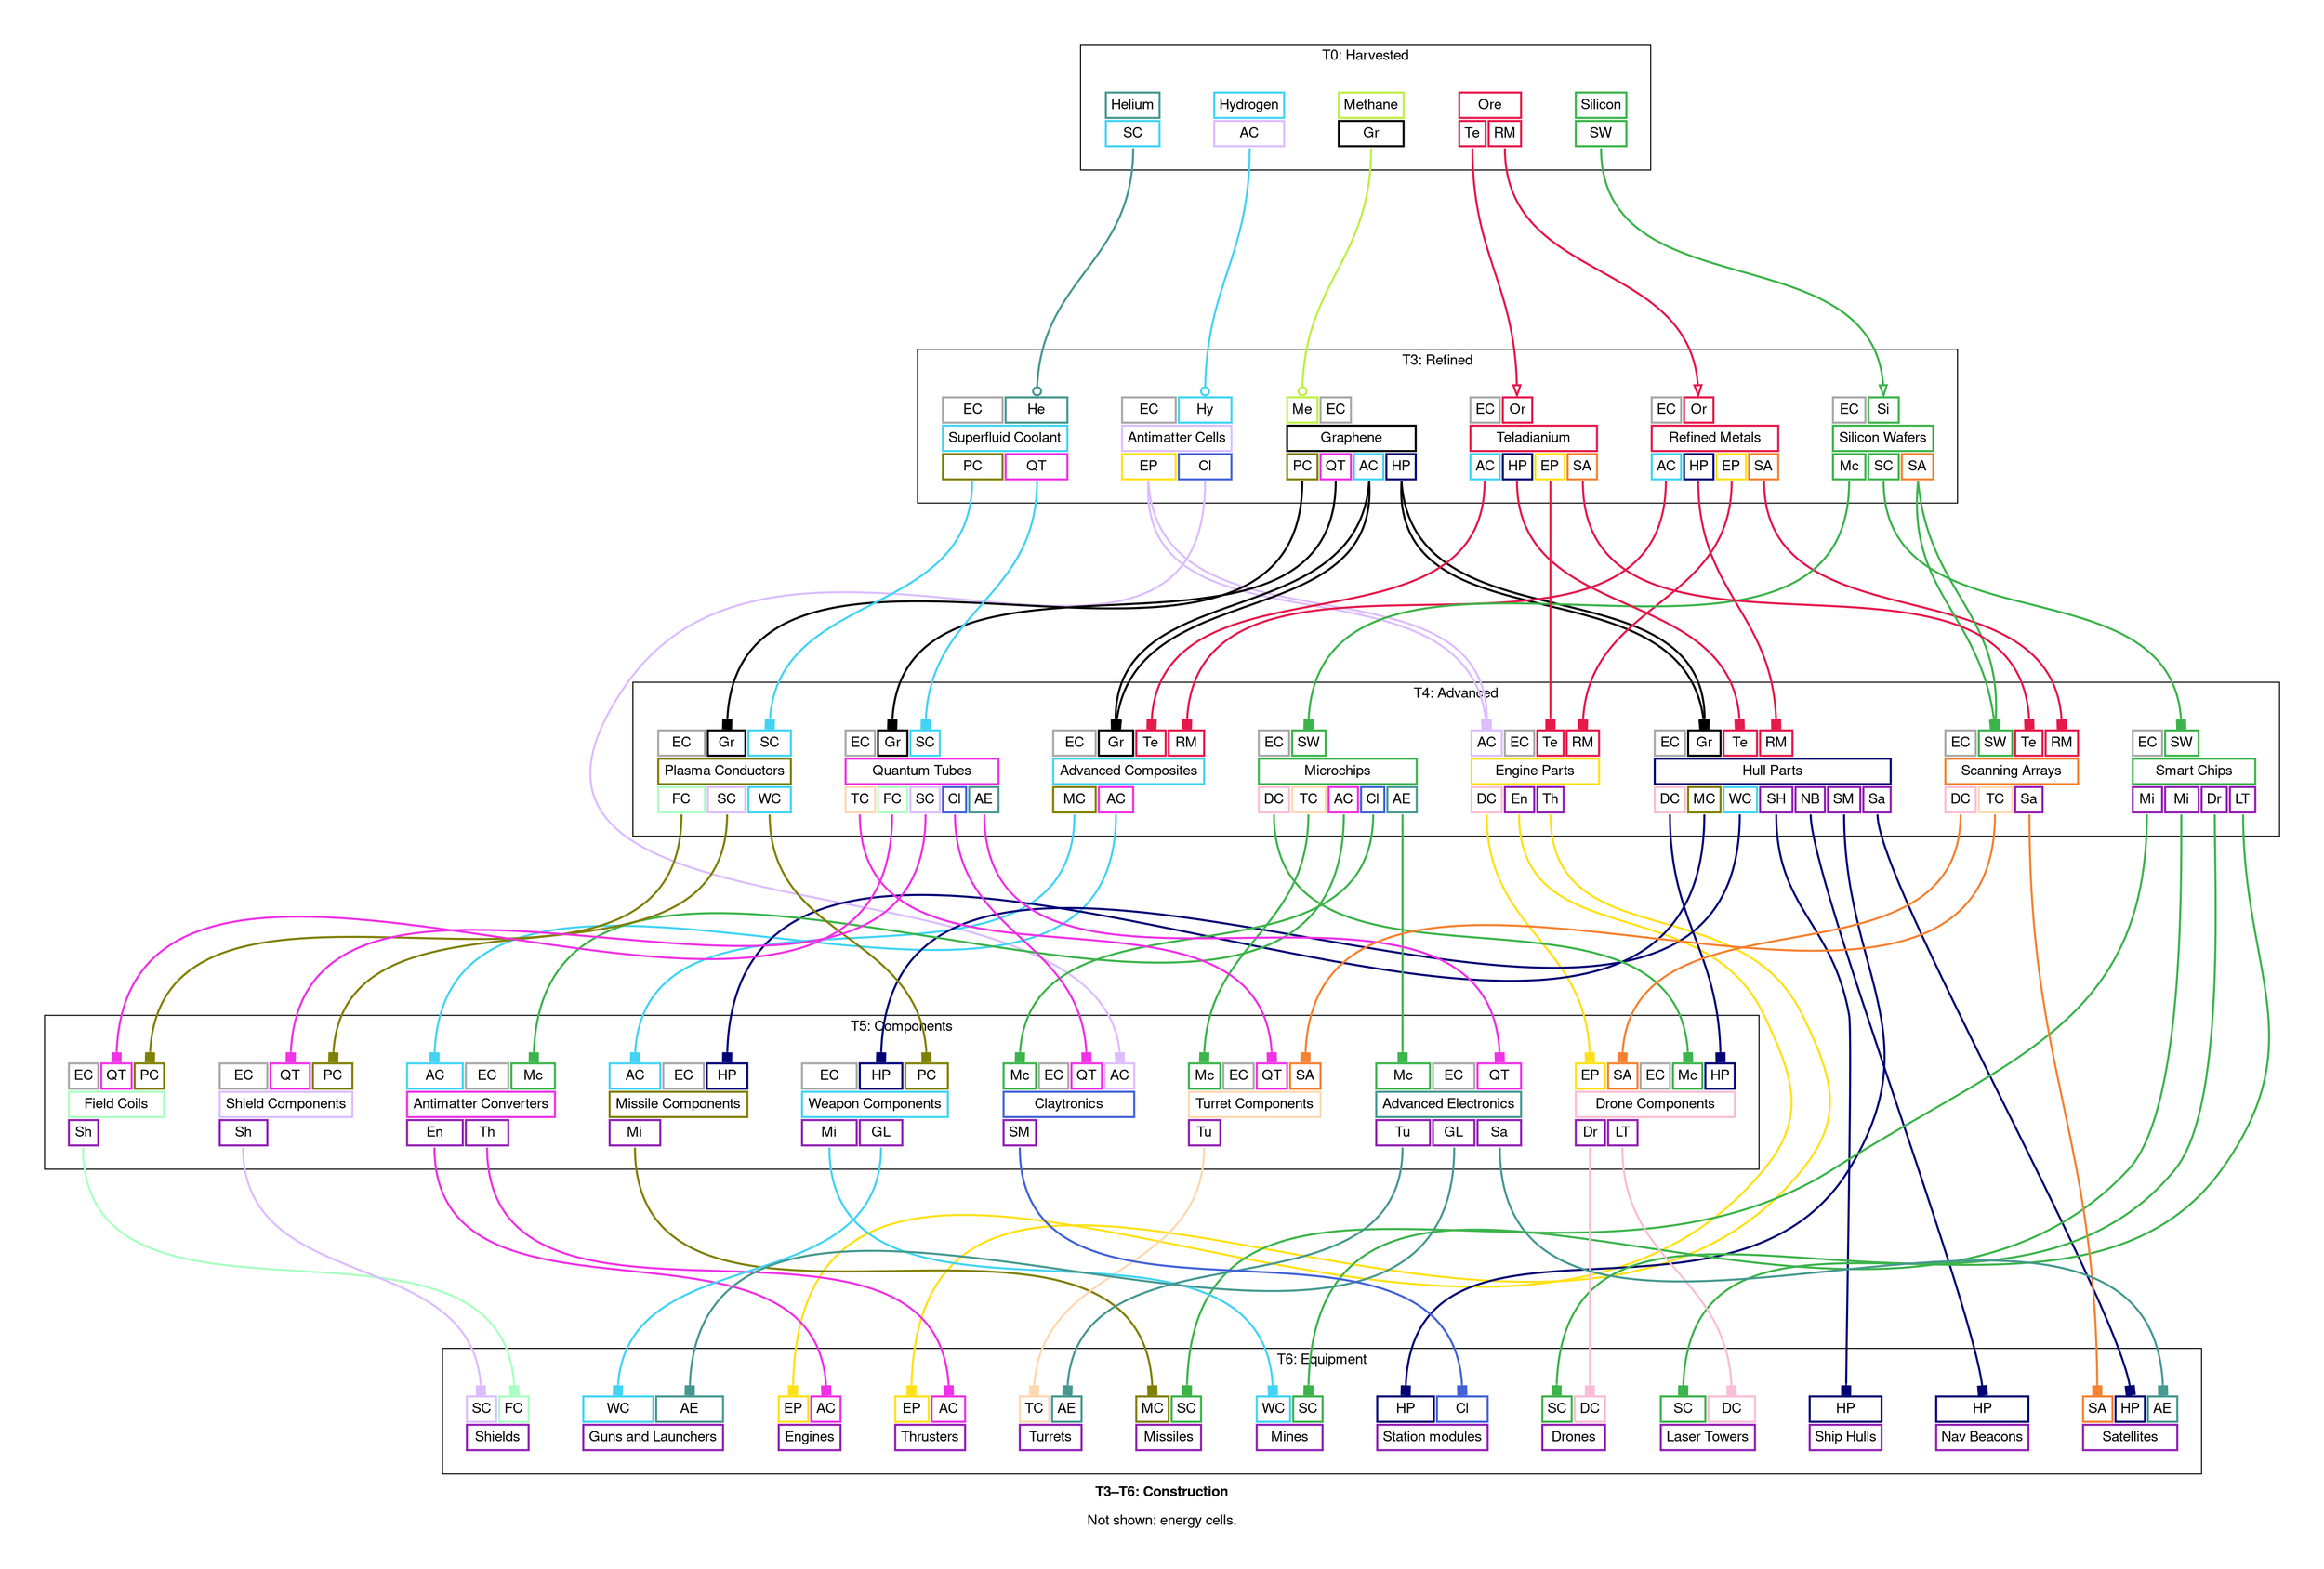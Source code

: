 digraph "X4 Economy" {
	edge [arrowType=normal]
	compound=true fontname="Helvetica,Arial,sans-serif"
	label=<<b>T3–T6: Construction</b><br/><br/>Not shown: energy cells.>
	graph [nodesep=0.3 pad=0.5 ranksep=3]
	node [color=slategray1 fontname="Helvetica,Arial,sans-serif" margin=0.2 penwidth=2.0 shape=plaintext]
	edge [arrowhead=normal arrowsize=1.0 fontname="Helvetica,Arial,sans-serif" headport=n penwidth=2.0 tailport=s]
	subgraph 0 {
		cluster=true label="T0: Harvested"
		helium [label=<<table border="0" cellborder="2" cellpadding="4" cellspacing="1" fixedsize="false" id="helium" port="output">
  
  <tr>
    <td align="text" bgcolor="white" color="#469990" colspan="1">Helium</td>
  </tr>
  
    <tr>
      
        <td align="text" bgcolor="white" color="#42d4f4" port="superfluid_coolant">SC</td>
      
    </tr>
  
</table>>]
		hydrogen [label=<<table border="0" cellborder="2" cellpadding="4" cellspacing="1" fixedsize="false" id="hydrogen" port="output">
  
  <tr>
    <td align="text" bgcolor="white" color="#42d4f4" colspan="1">Hydrogen</td>
  </tr>
  
    <tr>
      
        <td align="text" bgcolor="white" color="#dcbeff" port="antimatter_cells">AC</td>
      
    </tr>
  
</table>>]
		methane [label=<<table border="0" cellborder="2" cellpadding="4" cellspacing="1" fixedsize="false" id="methane" port="output">
  
  <tr>
    <td align="text" bgcolor="white" color="#bfef45" colspan="1">Methane</td>
  </tr>
  
    <tr>
      
        <td align="text" bgcolor="white" color="#000000" port="graphene">Gr</td>
      
    </tr>
  
</table>>]
		ore [label=<<table border="0" cellborder="2" cellpadding="4" cellspacing="1" fixedsize="false" id="ore" port="output">
  
  <tr>
    <td align="text" bgcolor="white" color="#e6194B" colspan="2">Ore</td>
  </tr>
  
    <tr>
      
        <td align="text" bgcolor="white" color="#e6194B" port="teladianium">Te</td>
      
        <td align="text" bgcolor="white" color="#e6194B" port="refined_metals">RM</td>
      
    </tr>
  
</table>>]
		silicon [label=<<table border="0" cellborder="2" cellpadding="4" cellspacing="1" fixedsize="false" id="silicon" port="output">
  
  <tr>
    <td align="text" bgcolor="white" color="#3cb44b" colspan="1">Silicon</td>
  </tr>
  
    <tr>
      
        <td align="text" bgcolor="white" color="#3cb44b" port="silicon_wafers">SW</td>
      
    </tr>
  
</table>>]
	}
	subgraph 3 {
		cluster=true label="T3: Refined"
		antimatter_cells [label=<<table border="0" cellborder="2" cellpadding="4" cellspacing="1" fixedsize="false" id="antimatter_cells" port="output">
  
    <tr>
      
        <td align="text" bgcolor="white" color="#a9a9a9" port="energy_cells">EC</td>
      
        <td align="text" bgcolor="white" color="#42d4f4" port="hydrogen">Hy</td>
      
    </tr>
  
  <tr>
    <td align="text" bgcolor="white" color="#dcbeff" colspan="2">Antimatter Cells</td>
  </tr>
  
    <tr>
      
        <td align="text" bgcolor="white" color="#ffe119" port="engine_parts">EP</td>
      
        <td align="text" bgcolor="white" color="#4363d8" port="claytronics">Cl</td>
      
    </tr>
  
</table>>]
		graphene [label=<<table border="0" cellborder="2" cellpadding="4" cellspacing="1" fixedsize="false" id="graphene" port="output">
  
    <tr>
      
        <td align="text" bgcolor="white" color="#bfef45" port="methane">Me</td>
      
        <td align="text" bgcolor="white" color="#a9a9a9" port="energy_cells">EC</td>
      
    </tr>
  
  <tr>
    <td align="text" bgcolor="white" color="#000000" colspan="4">Graphene</td>
  </tr>
  
    <tr>
      
        <td align="text" bgcolor="white" color="#808000" port="plasma_conductors">PC</td>
      
        <td align="text" bgcolor="white" color="#f032e6" port="quantum_tubes">QT</td>
      
        <td align="text" bgcolor="white" color="#42d4f4" port="advanced_composites">AC</td>
      
        <td align="text" bgcolor="white" color="#000075" port="hull_parts">HP</td>
      
    </tr>
  
</table>>]
		refined_metals [label=<<table border="0" cellborder="2" cellpadding="4" cellspacing="1" fixedsize="false" id="refined_metals" port="output">
  
    <tr>
      
        <td align="text" bgcolor="white" color="#a9a9a9" port="energy_cells">EC</td>
      
        <td align="text" bgcolor="white" color="#e6194B" port="ore">Or</td>
      
    </tr>
  
  <tr>
    <td align="text" bgcolor="white" color="#e6194B" colspan="4">Refined Metals</td>
  </tr>
  
    <tr>
      
        <td align="text" bgcolor="white" color="#42d4f4" port="advanced_composites">AC</td>
      
        <td align="text" bgcolor="white" color="#000075" port="hull_parts">HP</td>
      
        <td align="text" bgcolor="white" color="#ffe119" port="engine_parts">EP</td>
      
        <td align="text" bgcolor="white" color="#f58231" port="scanning_arrays">SA</td>
      
    </tr>
  
</table>>]
		silicon_wafers [label=<<table border="0" cellborder="2" cellpadding="4" cellspacing="1" fixedsize="false" id="silicon_wafers" port="output">
  
    <tr>
      
        <td align="text" bgcolor="white" color="#a9a9a9" port="energy_cells">EC</td>
      
        <td align="text" bgcolor="white" color="#3cb44b" port="silicon">Si</td>
      
    </tr>
  
  <tr>
    <td align="text" bgcolor="white" color="#3cb44b" colspan="3">Silicon Wafers</td>
  </tr>
  
    <tr>
      
        <td align="text" bgcolor="white" color="#3cb44b" port="microchips">Mc</td>
      
        <td align="text" bgcolor="white" color="#3cb44b" port="smart_chips">SC</td>
      
        <td align="text" bgcolor="white" color="#f58231" port="scanning_arrays">SA</td>
      
    </tr>
  
</table>>]
		superfluid_coolant [label=<<table border="0" cellborder="2" cellpadding="4" cellspacing="1" fixedsize="false" id="superfluid_coolant" port="output">
  
    <tr>
      
        <td align="text" bgcolor="white" color="#a9a9a9" port="energy_cells">EC</td>
      
        <td align="text" bgcolor="white" color="#469990" port="helium">He</td>
      
    </tr>
  
  <tr>
    <td align="text" bgcolor="white" color="#42d4f4" colspan="2">Superfluid Coolant</td>
  </tr>
  
    <tr>
      
        <td align="text" bgcolor="white" color="#808000" port="plasma_conductors">PC</td>
      
        <td align="text" bgcolor="white" color="#f032e6" port="quantum_tubes">QT</td>
      
    </tr>
  
</table>>]
		teladianium [label=<<table border="0" cellborder="2" cellpadding="4" cellspacing="1" fixedsize="false" id="teladianium" port="output">
  
    <tr>
      
        <td align="text" bgcolor="white" color="#a9a9a9" port="energy_cells">EC</td>
      
        <td align="text" bgcolor="white" color="#e6194B" port="ore">Or</td>
      
    </tr>
  
  <tr>
    <td align="text" bgcolor="white" color="#e6194B" colspan="4">Teladianium</td>
  </tr>
  
    <tr>
      
        <td align="text" bgcolor="white" color="#42d4f4" port="advanced_composites">AC</td>
      
        <td align="text" bgcolor="white" color="#000075" port="hull_parts">HP</td>
      
        <td align="text" bgcolor="white" color="#ffe119" port="engine_parts">EP</td>
      
        <td align="text" bgcolor="white" color="#f58231" port="scanning_arrays">SA</td>
      
    </tr>
  
</table>>]
	}
	subgraph 4 {
		cluster=true label="T4: Advanced"
		advanced_composites [label=<<table border="0" cellborder="2" cellpadding="4" cellspacing="1" fixedsize="false" id="advanced_composites" port="output">
  
    <tr>
      
        <td align="text" bgcolor="white" color="#a9a9a9" port="energy_cells">EC</td>
      
        <td align="text" bgcolor="white" color="#000000" port="graphene">Gr</td>
      
        <td align="text" bgcolor="white" color="#e6194B" port="teladianium">Te</td>
      
        <td align="text" bgcolor="white" color="#e6194B" port="refined_metals">RM</td>
      
    </tr>
  
  <tr>
    <td align="text" bgcolor="white" color="#42d4f4" colspan="4">Advanced Composites</td>
  </tr>
  
    <tr>
      
        <td align="text" bgcolor="white" color="#808000" port="missile_components">MC</td>
      
        <td align="text" bgcolor="white" color="#f032e6" port="antimatter_converters">AC</td>
      
    </tr>
  
</table>>]
		engine_parts [label=<<table border="0" cellborder="2" cellpadding="4" cellspacing="1" fixedsize="false" id="engine_parts" port="output">
  
    <tr>
      
        <td align="text" bgcolor="white" color="#dcbeff" port="antimatter_cells">AC</td>
      
        <td align="text" bgcolor="white" color="#a9a9a9" port="energy_cells">EC</td>
      
        <td align="text" bgcolor="white" color="#e6194B" port="teladianium">Te</td>
      
        <td align="text" bgcolor="white" color="#e6194B" port="refined_metals">RM</td>
      
    </tr>
  
  <tr>
    <td align="text" bgcolor="white" color="#ffe119" colspan="4">Engine Parts</td>
  </tr>
  
    <tr>
      
        <td align="text" bgcolor="white" color="#fabed4" port="drone_components">DC</td>
      
        <td align="text" bgcolor="white" color="#911eb4" port="engines">En</td>
      
        <td align="text" bgcolor="white" color="#911eb4" port="thrusters">Th</td>
      
    </tr>
  
</table>>]
		hull_parts [label=<<table border="0" cellborder="2" cellpadding="4" cellspacing="1" fixedsize="false" id="hull_parts" port="output">
  
    <tr>
      
        <td align="text" bgcolor="white" color="#a9a9a9" port="energy_cells">EC</td>
      
        <td align="text" bgcolor="white" color="#000000" port="graphene">Gr</td>
      
        <td align="text" bgcolor="white" color="#e6194B" port="teladianium">Te</td>
      
        <td align="text" bgcolor="white" color="#e6194B" port="refined_metals">RM</td>
      
    </tr>
  
  <tr>
    <td align="text" bgcolor="white" color="#000075" colspan="7">Hull Parts</td>
  </tr>
  
    <tr>
      
        <td align="text" bgcolor="white" color="#fabed4" port="drone_components">DC</td>
      
        <td align="text" bgcolor="white" color="#808000" port="missile_components">MC</td>
      
        <td align="text" bgcolor="white" color="#42d4f4" port="weapon_components">WC</td>
      
        <td align="text" bgcolor="white" color="#911eb4" port="ship_hulls">SH</td>
      
        <td align="text" bgcolor="white" color="#911eb4" port="nav_beacons">NB</td>
      
        <td align="text" bgcolor="white" color="#911eb4" port="station_modules">SM</td>
      
        <td align="text" bgcolor="white" color="#911eb4" port="satellites">Sa</td>
      
    </tr>
  
</table>>]
		microchips [label=<<table border="0" cellborder="2" cellpadding="4" cellspacing="1" fixedsize="false" id="microchips" port="output">
  
    <tr>
      
        <td align="text" bgcolor="white" color="#a9a9a9" port="energy_cells">EC</td>
      
        <td align="text" bgcolor="white" color="#3cb44b" port="silicon_wafers">SW</td>
      
    </tr>
  
  <tr>
    <td align="text" bgcolor="white" color="#3cb44b" colspan="5">Microchips</td>
  </tr>
  
    <tr>
      
        <td align="text" bgcolor="white" color="#fabed4" port="drone_components">DC</td>
      
        <td align="text" bgcolor="white" color="#ffd8b1" port="turret_components">TC</td>
      
        <td align="text" bgcolor="white" color="#f032e6" port="antimatter_converters">AC</td>
      
        <td align="text" bgcolor="white" color="#4363d8" port="claytronics">Cl</td>
      
        <td align="text" bgcolor="white" color="#469990" port="advanced_electronics">AE</td>
      
    </tr>
  
</table>>]
		plasma_conductors [label=<<table border="0" cellborder="2" cellpadding="4" cellspacing="1" fixedsize="false" id="plasma_conductors" port="output">
  
    <tr>
      
        <td align="text" bgcolor="white" color="#a9a9a9" port="energy_cells">EC</td>
      
        <td align="text" bgcolor="white" color="#000000" port="graphene">Gr</td>
      
        <td align="text" bgcolor="white" color="#42d4f4" port="superfluid_coolant">SC</td>
      
    </tr>
  
  <tr>
    <td align="text" bgcolor="white" color="#808000" colspan="3">Plasma Conductors</td>
  </tr>
  
    <tr>
      
        <td align="text" bgcolor="white" color="#aaffc3" port="field_coils">FC</td>
      
        <td align="text" bgcolor="white" color="#dcbeff" port="shield_components">SC</td>
      
        <td align="text" bgcolor="white" color="#42d4f4" port="weapon_components">WC</td>
      
    </tr>
  
</table>>]
		quantum_tubes [label=<<table border="0" cellborder="2" cellpadding="4" cellspacing="1" fixedsize="false" id="quantum_tubes" port="output">
  
    <tr>
      
        <td align="text" bgcolor="white" color="#a9a9a9" port="energy_cells">EC</td>
      
        <td align="text" bgcolor="white" color="#000000" port="graphene">Gr</td>
      
        <td align="text" bgcolor="white" color="#42d4f4" port="superfluid_coolant">SC</td>
      
    </tr>
  
  <tr>
    <td align="text" bgcolor="white" color="#f032e6" colspan="5">Quantum Tubes</td>
  </tr>
  
    <tr>
      
        <td align="text" bgcolor="white" color="#ffd8b1" port="turret_components">TC</td>
      
        <td align="text" bgcolor="white" color="#aaffc3" port="field_coils">FC</td>
      
        <td align="text" bgcolor="white" color="#dcbeff" port="shield_components">SC</td>
      
        <td align="text" bgcolor="white" color="#4363d8" port="claytronics">Cl</td>
      
        <td align="text" bgcolor="white" color="#469990" port="advanced_electronics">AE</td>
      
    </tr>
  
</table>>]
		smart_chips [label=<<table border="0" cellborder="2" cellpadding="4" cellspacing="1" fixedsize="false" id="smart_chips" port="output">
  
    <tr>
      
        <td align="text" bgcolor="white" color="#a9a9a9" port="energy_cells">EC</td>
      
        <td align="text" bgcolor="white" color="#3cb44b" port="silicon_wafers">SW</td>
      
    </tr>
  
  <tr>
    <td align="text" bgcolor="white" color="#3cb44b" colspan="4">Smart Chips</td>
  </tr>
  
    <tr>
      
        <td align="text" bgcolor="white" color="#911eb4" port="missiles">Mi</td>
      
        <td align="text" bgcolor="white" color="#911eb4" port="mines">Mi</td>
      
        <td align="text" bgcolor="white" color="#911eb4" port="drones">Dr</td>
      
        <td align="text" bgcolor="white" color="#911eb4" port="laser_towers">LT</td>
      
    </tr>
  
</table>>]
	}
	subgraph 5 {
		cluster=true label="T5: Components"
		antimatter_converters [label=<<table border="0" cellborder="2" cellpadding="4" cellspacing="1" fixedsize="false" id="antimatter_converters" port="output">
  
    <tr>
      
        <td align="text" bgcolor="white" color="#42d4f4" port="advanced_composites">AC</td>
      
        <td align="text" bgcolor="white" color="#a9a9a9" port="energy_cells">EC</td>
      
        <td align="text" bgcolor="white" color="#3cb44b" port="microchips">Mc</td>
      
    </tr>
  
  <tr>
    <td align="text" bgcolor="white" color="#f032e6" colspan="3">Antimatter Converters</td>
  </tr>
  
    <tr>
      
        <td align="text" bgcolor="white" color="#911eb4" port="engines">En</td>
      
        <td align="text" bgcolor="white" color="#911eb4" port="thrusters">Th</td>
      
    </tr>
  
</table>>]
		drone_components [label=<<table border="0" cellborder="2" cellpadding="4" cellspacing="1" fixedsize="false" id="drone_components" port="output">
  
    <tr>
      
        <td align="text" bgcolor="white" color="#ffe119" port="engine_parts">EP</td>
      
        <td align="text" bgcolor="white" color="#f58231" port="scanning_arrays">SA</td>
      
        <td align="text" bgcolor="white" color="#a9a9a9" port="energy_cells">EC</td>
      
        <td align="text" bgcolor="white" color="#3cb44b" port="microchips">Mc</td>
      
        <td align="text" bgcolor="white" color="#000075" port="hull_parts">HP</td>
      
    </tr>
  
  <tr>
    <td align="text" bgcolor="white" color="#fabed4" colspan="5">Drone Components</td>
  </tr>
  
    <tr>
      
        <td align="text" bgcolor="white" color="#911eb4" port="drones">Dr</td>
      
        <td align="text" bgcolor="white" color="#911eb4" port="laser_towers">LT</td>
      
    </tr>
  
</table>>]
		field_coils [label=<<table border="0" cellborder="2" cellpadding="4" cellspacing="1" fixedsize="false" id="field_coils" port="output">
  
    <tr>
      
        <td align="text" bgcolor="white" color="#a9a9a9" port="energy_cells">EC</td>
      
        <td align="text" bgcolor="white" color="#f032e6" port="quantum_tubes">QT</td>
      
        <td align="text" bgcolor="white" color="#808000" port="plasma_conductors">PC</td>
      
    </tr>
  
  <tr>
    <td align="text" bgcolor="white" color="#aaffc3" colspan="3">Field Coils</td>
  </tr>
  
    <tr>
      
        <td align="text" bgcolor="white" color="#911eb4" port="shields">Sh</td>
      
    </tr>
  
</table>>]
		missile_components [label=<<table border="0" cellborder="2" cellpadding="4" cellspacing="1" fixedsize="false" id="missile_components" port="output">
  
    <tr>
      
        <td align="text" bgcolor="white" color="#42d4f4" port="advanced_composites">AC</td>
      
        <td align="text" bgcolor="white" color="#a9a9a9" port="energy_cells">EC</td>
      
        <td align="text" bgcolor="white" color="#000075" port="hull_parts">HP</td>
      
    </tr>
  
  <tr>
    <td align="text" bgcolor="white" color="#808000" colspan="3">Missile Components</td>
  </tr>
  
    <tr>
      
        <td align="text" bgcolor="white" color="#911eb4" port="missiles">Mi</td>
      
    </tr>
  
</table>>]
		shield_components [label=<<table border="0" cellborder="2" cellpadding="4" cellspacing="1" fixedsize="false" id="shield_components" port="output">
  
    <tr>
      
        <td align="text" bgcolor="white" color="#a9a9a9" port="energy_cells">EC</td>
      
        <td align="text" bgcolor="white" color="#f032e6" port="quantum_tubes">QT</td>
      
        <td align="text" bgcolor="white" color="#808000" port="plasma_conductors">PC</td>
      
    </tr>
  
  <tr>
    <td align="text" bgcolor="white" color="#dcbeff" colspan="3">Shield Components</td>
  </tr>
  
    <tr>
      
        <td align="text" bgcolor="white" color="#911eb4" port="shields">Sh</td>
      
    </tr>
  
</table>>]
		turret_components [label=<<table border="0" cellborder="2" cellpadding="4" cellspacing="1" fixedsize="false" id="turret_components" port="output">
  
    <tr>
      
        <td align="text" bgcolor="white" color="#3cb44b" port="microchips">Mc</td>
      
        <td align="text" bgcolor="white" color="#a9a9a9" port="energy_cells">EC</td>
      
        <td align="text" bgcolor="white" color="#f032e6" port="quantum_tubes">QT</td>
      
        <td align="text" bgcolor="white" color="#f58231" port="scanning_arrays">SA</td>
      
    </tr>
  
  <tr>
    <td align="text" bgcolor="white" color="#ffd8b1" colspan="4">Turret Components</td>
  </tr>
  
    <tr>
      
        <td align="text" bgcolor="white" color="#911eb4" port="turrets">Tu</td>
      
    </tr>
  
</table>>]
		weapon_components [label=<<table border="0" cellborder="2" cellpadding="4" cellspacing="1" fixedsize="false" id="weapon_components" port="output">
  
    <tr>
      
        <td align="text" bgcolor="white" color="#a9a9a9" port="energy_cells">EC</td>
      
        <td align="text" bgcolor="white" color="#000075" port="hull_parts">HP</td>
      
        <td align="text" bgcolor="white" color="#808000" port="plasma_conductors">PC</td>
      
    </tr>
  
  <tr>
    <td align="text" bgcolor="white" color="#42d4f4" colspan="3">Weapon Components</td>
  </tr>
  
    <tr>
      
        <td align="text" bgcolor="white" color="#911eb4" port="mines">Mi</td>
      
        <td align="text" bgcolor="white" color="#911eb4" port="guns_and_launchers">GL</td>
      
    </tr>
  
</table>>]
	}
	subgraph 4 {
		cluster=true label="T4: Advanced"
		scanning_arrays [label=<<table border="0" cellborder="2" cellpadding="4" cellspacing="1" fixedsize="false" id="scanning_arrays" port="output">
  
    <tr>
      
        <td align="text" bgcolor="white" color="#a9a9a9" port="energy_cells">EC</td>
      
        <td align="text" bgcolor="white" color="#3cb44b" port="silicon_wafers">SW</td>
      
        <td align="text" bgcolor="white" color="#e6194B" port="teladianium">Te</td>
      
        <td align="text" bgcolor="white" color="#e6194B" port="refined_metals">RM</td>
      
    </tr>
  
  <tr>
    <td align="text" bgcolor="white" color="#f58231" colspan="4">Scanning Arrays</td>
  </tr>
  
    <tr>
      
        <td align="text" bgcolor="white" color="#fabed4" port="drone_components">DC</td>
      
        <td align="text" bgcolor="white" color="#ffd8b1" port="turret_components">TC</td>
      
        <td align="text" bgcolor="white" color="#911eb4" port="satellites">Sa</td>
      
    </tr>
  
</table>>]
	}
	subgraph 5 {
		cluster=true label="T5: Components"
		advanced_electronics [label=<<table border="0" cellborder="2" cellpadding="4" cellspacing="1" fixedsize="false" id="advanced_electronics" port="output">
  
    <tr>
      
        <td align="text" bgcolor="white" color="#3cb44b" port="microchips">Mc</td>
      
        <td align="text" bgcolor="white" color="#a9a9a9" port="energy_cells">EC</td>
      
        <td align="text" bgcolor="white" color="#f032e6" port="quantum_tubes">QT</td>
      
    </tr>
  
  <tr>
    <td align="text" bgcolor="white" color="#469990" colspan="3">Advanced Electronics</td>
  </tr>
  
    <tr>
      
        <td align="text" bgcolor="white" color="#911eb4" port="turrets">Tu</td>
      
        <td align="text" bgcolor="white" color="#911eb4" port="guns_and_launchers">GL</td>
      
        <td align="text" bgcolor="white" color="#911eb4" port="satellites">Sa</td>
      
    </tr>
  
</table>>]
		claytronics [label=<<table border="0" cellborder="2" cellpadding="4" cellspacing="1" fixedsize="false" id="claytronics" port="output">
  
    <tr>
      
        <td align="text" bgcolor="white" color="#3cb44b" port="microchips">Mc</td>
      
        <td align="text" bgcolor="white" color="#a9a9a9" port="energy_cells">EC</td>
      
        <td align="text" bgcolor="white" color="#f032e6" port="quantum_tubes">QT</td>
      
        <td align="text" bgcolor="white" color="#dcbeff" port="antimatter_cells">AC</td>
      
    </tr>
  
  <tr>
    <td align="text" bgcolor="white" color="#4363d8" colspan="4">Claytronics</td>
  </tr>
  
    <tr>
      
        <td align="text" bgcolor="white" color="#911eb4" port="station_modules">SM</td>
      
    </tr>
  
</table>>]
	}
	subgraph 6 {
		cluster=true label="T6: Equipment"
		drones [label=<<table border="0" cellborder="2" cellpadding="4" cellspacing="1" fixedsize="false" id="drones" port="output">
  
    <tr>
      
        <td align="text" bgcolor="white" color="#3cb44b" port="smart_chips">SC</td>
      
        <td align="text" bgcolor="white" color="#fabed4" port="drone_components">DC</td>
      
    </tr>
  
  <tr>
    <td align="text" bgcolor="white" color="#911eb4" colspan="2">Drones</td>
  </tr>
  
</table>>]
		engines [label=<<table border="0" cellborder="2" cellpadding="4" cellspacing="1" fixedsize="false" id="engines" port="output">
  
    <tr>
      
        <td align="text" bgcolor="white" color="#ffe119" port="engine_parts">EP</td>
      
        <td align="text" bgcolor="white" color="#f032e6" port="antimatter_converters">AC</td>
      
    </tr>
  
  <tr>
    <td align="text" bgcolor="white" color="#911eb4" colspan="2">Engines</td>
  </tr>
  
</table>>]
		guns_and_launchers [label=<<table border="0" cellborder="2" cellpadding="4" cellspacing="1" fixedsize="false" id="guns_and_launchers" port="output">
  
    <tr>
      
        <td align="text" bgcolor="white" color="#42d4f4" port="weapon_components">WC</td>
      
        <td align="text" bgcolor="white" color="#469990" port="advanced_electronics">AE</td>
      
    </tr>
  
  <tr>
    <td align="text" bgcolor="white" color="#911eb4" colspan="2">Guns and Launchers</td>
  </tr>
  
</table>>]
		laser_towers [label=<<table border="0" cellborder="2" cellpadding="4" cellspacing="1" fixedsize="false" id="laser_towers" port="output">
  
    <tr>
      
        <td align="text" bgcolor="white" color="#3cb44b" port="smart_chips">SC</td>
      
        <td align="text" bgcolor="white" color="#fabed4" port="drone_components">DC</td>
      
    </tr>
  
  <tr>
    <td align="text" bgcolor="white" color="#911eb4" colspan="2">Laser Towers</td>
  </tr>
  
</table>>]
		mines [label=<<table border="0" cellborder="2" cellpadding="4" cellspacing="1" fixedsize="false" id="mines" port="output">
  
    <tr>
      
        <td align="text" bgcolor="white" color="#42d4f4" port="weapon_components">WC</td>
      
        <td align="text" bgcolor="white" color="#3cb44b" port="smart_chips">SC</td>
      
    </tr>
  
  <tr>
    <td align="text" bgcolor="white" color="#911eb4" colspan="2">Mines</td>
  </tr>
  
</table>>]
		missiles [label=<<table border="0" cellborder="2" cellpadding="4" cellspacing="1" fixedsize="false" id="missiles" port="output">
  
    <tr>
      
        <td align="text" bgcolor="white" color="#808000" port="missile_components">MC</td>
      
        <td align="text" bgcolor="white" color="#3cb44b" port="smart_chips">SC</td>
      
    </tr>
  
  <tr>
    <td align="text" bgcolor="white" color="#911eb4" colspan="2">Missiles</td>
  </tr>
  
</table>>]
		nav_beacons [label=<<table border="0" cellborder="2" cellpadding="4" cellspacing="1" fixedsize="false" id="nav_beacons" port="output">
  
    <tr>
      
        <td align="text" bgcolor="white" color="#000075" port="hull_parts">HP</td>
      
    </tr>
  
  <tr>
    <td align="text" bgcolor="white" color="#911eb4" colspan="1">Nav Beacons</td>
  </tr>
  
</table>>]
		satellites [label=<<table border="0" cellborder="2" cellpadding="4" cellspacing="1" fixedsize="false" id="satellites" port="output">
  
    <tr>
      
        <td align="text" bgcolor="white" color="#f58231" port="scanning_arrays">SA</td>
      
        <td align="text" bgcolor="white" color="#000075" port="hull_parts">HP</td>
      
        <td align="text" bgcolor="white" color="#469990" port="advanced_electronics">AE</td>
      
    </tr>
  
  <tr>
    <td align="text" bgcolor="white" color="#911eb4" colspan="3">Satellites</td>
  </tr>
  
</table>>]
		shields [label=<<table border="0" cellborder="2" cellpadding="4" cellspacing="1" fixedsize="false" id="shields" port="output">
  
    <tr>
      
        <td align="text" bgcolor="white" color="#dcbeff" port="shield_components">SC</td>
      
        <td align="text" bgcolor="white" color="#aaffc3" port="field_coils">FC</td>
      
    </tr>
  
  <tr>
    <td align="text" bgcolor="white" color="#911eb4" colspan="2">Shields</td>
  </tr>
  
</table>>]
		ship_hulls [label=<<table border="0" cellborder="2" cellpadding="4" cellspacing="1" fixedsize="false" id="ship_hulls" port="output">
  
    <tr>
      
        <td align="text" bgcolor="white" color="#000075" port="hull_parts">HP</td>
      
    </tr>
  
  <tr>
    <td align="text" bgcolor="white" color="#911eb4" colspan="1">Ship Hulls</td>
  </tr>
  
</table>>]
		station_modules [label=<<table border="0" cellborder="2" cellpadding="4" cellspacing="1" fixedsize="false" id="station_modules" port="output">
  
    <tr>
      
        <td align="text" bgcolor="white" color="#000075" port="hull_parts">HP</td>
      
        <td align="text" bgcolor="white" color="#4363d8" port="claytronics">Cl</td>
      
    </tr>
  
  <tr>
    <td align="text" bgcolor="white" color="#911eb4" colspan="2">Station modules</td>
  </tr>
  
</table>>]
		thrusters [label=<<table border="0" cellborder="2" cellpadding="4" cellspacing="1" fixedsize="false" id="thrusters" port="output">
  
    <tr>
      
        <td align="text" bgcolor="white" color="#ffe119" port="engine_parts">EP</td>
      
        <td align="text" bgcolor="white" color="#f032e6" port="antimatter_converters">AC</td>
      
    </tr>
  
  <tr>
    <td align="text" bgcolor="white" color="#911eb4" colspan="2">Thrusters</td>
  </tr>
  
</table>>]
		turrets [label=<<table border="0" cellborder="2" cellpadding="4" cellspacing="1" fixedsize="false" id="turrets" port="output">
  
    <tr>
      
        <td align="text" bgcolor="white" color="#ffd8b1" port="turret_components">TC</td>
      
        <td align="text" bgcolor="white" color="#469990" port="advanced_electronics">AE</td>
      
    </tr>
  
  <tr>
    <td align="text" bgcolor="white" color="#911eb4" colspan="2">Turrets</td>
  </tr>
  
</table>>]
	}
	helium:superfluid_coolant:s -> superfluid_coolant:helium:n [arrowhead=odot color="#469990" weight=1.0]
	methane:graphene:s -> graphene:methane:n [arrowhead=odot color="#bfef45" weight=1.0]
	hydrogen:antimatter_cells:s -> antimatter_cells:hydrogen:n [arrowhead=odot color="#42d4f4" weight=1.0]
	ore:teladianium:s -> teladianium:ore:n [arrowhead=empty color="#e6194B" weight=1.0]
	ore:refined_metals:s -> refined_metals:ore:n [arrowhead=empty color="#e6194B" weight=1.0]
	silicon:silicon_wafers:s -> silicon_wafers:silicon:n [arrowhead=empty color="#3cb44b" weight=1.0]
	graphene:plasma_conductors:s -> plasma_conductors:graphene:n [arrowhead=box color="#000000" weight=1.0]
	superfluid_coolant:plasma_conductors:s -> plasma_conductors:superfluid_coolant:n [arrowhead=box color="#42d4f4" weight=1.0]
	graphene:quantum_tubes:s -> quantum_tubes:graphene:n [arrowhead=box color="#000000" weight=1.0]
	superfluid_coolant:quantum_tubes:s -> quantum_tubes:superfluid_coolant:n [arrowhead=box color="#42d4f4" weight=1.0]
	graphene:advanced_composites:s -> advanced_composites:graphene:n [arrowhead=box color="#000000" weight=1.0]
	refined_metals:advanced_composites:s -> advanced_composites:refined_metals:n [arrowhead=box color="#e6194B" weight=1.0]
	graphene:advanced_composites:s -> advanced_composites:graphene:n [arrowhead=box color="#000000" weight=1.0]
	teladianium:advanced_composites:s -> advanced_composites:teladianium:n [arrowhead=box color="#e6194B" weight=1.0]
	graphene:hull_parts:s -> hull_parts:graphene:n [arrowhead=box color="#000000" weight=1.0]
	refined_metals:hull_parts:s -> hull_parts:refined_metals:n [arrowhead=box color="#e6194B" weight=1.0]
	graphene:hull_parts:s -> hull_parts:graphene:n [arrowhead=box color="#000000" weight=1.0]
	teladianium:hull_parts:s -> hull_parts:teladianium:n [arrowhead=box color="#e6194B" weight=1.0]
	antimatter_cells:engine_parts:s -> engine_parts:antimatter_cells:n [arrowhead=box color="#dcbeff" weight=1.0]
	refined_metals:engine_parts:s -> engine_parts:refined_metals:n [arrowhead=box color="#e6194B" weight=1.0]
	antimatter_cells:engine_parts:s -> engine_parts:antimatter_cells:n [arrowhead=box color="#dcbeff" weight=1.0]
	teladianium:engine_parts:s -> engine_parts:teladianium:n [arrowhead=box color="#e6194B" weight=1.0]
	silicon_wafers:microchips:s -> microchips:silicon_wafers:n [arrowhead=box color="#3cb44b" weight=1.0]
	silicon_wafers:smart_chips:s -> smart_chips:silicon_wafers:n [arrowhead=box color="#3cb44b" weight=1.0]
	engine_parts:drone_components:s -> drone_components:engine_parts:n [arrowhead=box color="#ffe119" weight=1.0]
	hull_parts:drone_components:s -> drone_components:hull_parts:n [arrowhead=box color="#000075" weight=1.0]
	microchips:drone_components:s -> drone_components:microchips:n [arrowhead=box color="#3cb44b" weight=1.0]
	scanning_arrays:drone_components:s -> drone_components:scanning_arrays:n [arrowhead=box color="#f58231" weight=1.0]
	microchips:turret_components:s -> turret_components:microchips:n [arrowhead=box color="#3cb44b" weight=1.0]
	quantum_tubes:turret_components:s -> turret_components:quantum_tubes:n [arrowhead=box color="#f032e6" weight=1.0]
	scanning_arrays:turret_components:s -> turret_components:scanning_arrays:n [arrowhead=box color="#f58231" weight=1.0]
	advanced_composites:missile_components:s -> missile_components:advanced_composites:n [arrowhead=box color="#42d4f4" weight=1.0]
	hull_parts:missile_components:s -> missile_components:hull_parts:n [arrowhead=box color="#000075" weight=1.0]
	plasma_conductors:field_coils:s -> field_coils:plasma_conductors:n [arrowhead=box color="#808000" weight=1.0]
	quantum_tubes:field_coils:s -> field_coils:quantum_tubes:n [arrowhead=box color="#f032e6" weight=1.0]
	plasma_conductors:shield_components:s -> shield_components:plasma_conductors:n [arrowhead=box color="#808000" weight=1.0]
	quantum_tubes:shield_components:s -> shield_components:quantum_tubes:n [arrowhead=box color="#f032e6" weight=1.0]
	advanced_composites:antimatter_converters:s -> antimatter_converters:advanced_composites:n [arrowhead=box color="#42d4f4" weight=1.0]
	microchips:antimatter_converters:s -> antimatter_converters:microchips:n [arrowhead=box color="#3cb44b" weight=1.0]
	hull_parts:weapon_components:s -> weapon_components:hull_parts:n [arrowhead=box color="#000075" weight=1.0]
	plasma_conductors:weapon_components:s -> weapon_components:plasma_conductors:n [arrowhead=box color="#808000" weight=1.0]
	refined_metals:scanning_arrays:s -> scanning_arrays:refined_metals:n [arrowhead=box color="#e6194B" weight=1.0]
	silicon_wafers:scanning_arrays:s -> scanning_arrays:silicon_wafers:n [arrowhead=box color="#3cb44b" weight=1.0]
	silicon_wafers:scanning_arrays:s -> scanning_arrays:silicon_wafers:n [arrowhead=box color="#3cb44b" weight=1.0]
	teladianium:scanning_arrays:s -> scanning_arrays:teladianium:n [arrowhead=box color="#e6194B" weight=1.0]
	antimatter_cells:claytronics:s -> claytronics:antimatter_cells:n [arrowhead=box color="#dcbeff" weight=1.0]
	microchips:claytronics:s -> claytronics:microchips:n [arrowhead=box color="#3cb44b" weight=1.0]
	quantum_tubes:claytronics:s -> claytronics:quantum_tubes:n [arrowhead=box color="#f032e6" weight=1.0]
	microchips:advanced_electronics:s -> advanced_electronics:microchips:n [arrowhead=box color="#3cb44b" weight=1.0]
	quantum_tubes:advanced_electronics:s -> advanced_electronics:quantum_tubes:n [arrowhead=box color="#f032e6" weight=1.0]
	hull_parts:ship_hulls:s -> ship_hulls:hull_parts:n [arrowhead=box color="#000075" weight=1.0]
	hull_parts:nav_beacons:s -> nav_beacons:hull_parts:n [arrowhead=box color="#000075" weight=1.0]
	missile_components:missiles:s -> missiles:missile_components:n [arrowhead=box color="#808000" weight=1.0]
	smart_chips:missiles:s -> missiles:smart_chips:n [arrowhead=box color="#3cb44b" weight=1.0]
	hull_parts:station_modules:s -> station_modules:hull_parts:n [arrowhead=box color="#000075" weight=1.0]
	claytronics:station_modules:s -> station_modules:claytronics:n [arrowhead=box color="#4363d8" weight=1.0]
	antimatter_converters:engines:s -> engines:antimatter_converters:n [arrowhead=box color="#f032e6" weight=1.0]
	engine_parts:engines:s -> engines:engine_parts:n [arrowhead=box color="#ffe119" weight=1.0]
	antimatter_converters:thrusters:s -> thrusters:antimatter_converters:n [arrowhead=box color="#f032e6" weight=1.0]
	engine_parts:thrusters:s -> thrusters:engine_parts:n [arrowhead=box color="#ffe119" weight=1.0]
	weapon_components:mines:s -> mines:weapon_components:n [arrowhead=box color="#42d4f4" weight=1.0]
	smart_chips:mines:s -> mines:smart_chips:n [arrowhead=box color="#3cb44b" weight=1.0]
	drone_components:drones:s -> drones:drone_components:n [arrowhead=box color="#fabed4" weight=1.0]
	smart_chips:drones:s -> drones:smart_chips:n [arrowhead=box color="#3cb44b" weight=1.0]
	drone_components:laser_towers:s -> laser_towers:drone_components:n [arrowhead=box color="#fabed4" weight=1.0]
	smart_chips:laser_towers:s -> laser_towers:smart_chips:n [arrowhead=box color="#3cb44b" weight=1.0]
	field_coils:shields:s -> shields:field_coils:n [arrowhead=box color="#aaffc3" weight=1.0]
	shield_components:shields:s -> shields:shield_components:n [arrowhead=box color="#dcbeff" weight=1.0]
	turret_components:turrets:s -> turrets:turret_components:n [arrowhead=box color="#ffd8b1" weight=1.0]
	advanced_electronics:turrets:s -> turrets:advanced_electronics:n [arrowhead=box color="#469990" weight=1.0]
	advanced_electronics:guns_and_launchers:s -> guns_and_launchers:advanced_electronics:n [arrowhead=box color="#469990" weight=1.0]
	weapon_components:guns_and_launchers:s -> guns_and_launchers:weapon_components:n [arrowhead=box color="#42d4f4" weight=1.0]
	scanning_arrays:satellites:s -> satellites:scanning_arrays:n [arrowhead=box color="#f58231" weight=1.0]
	advanced_electronics:satellites:s -> satellites:advanced_electronics:n [arrowhead=box color="#469990" weight=1.0]
	hull_parts:satellites:s -> satellites:hull_parts:n [arrowhead=box color="#000075" weight=1.0]
}
